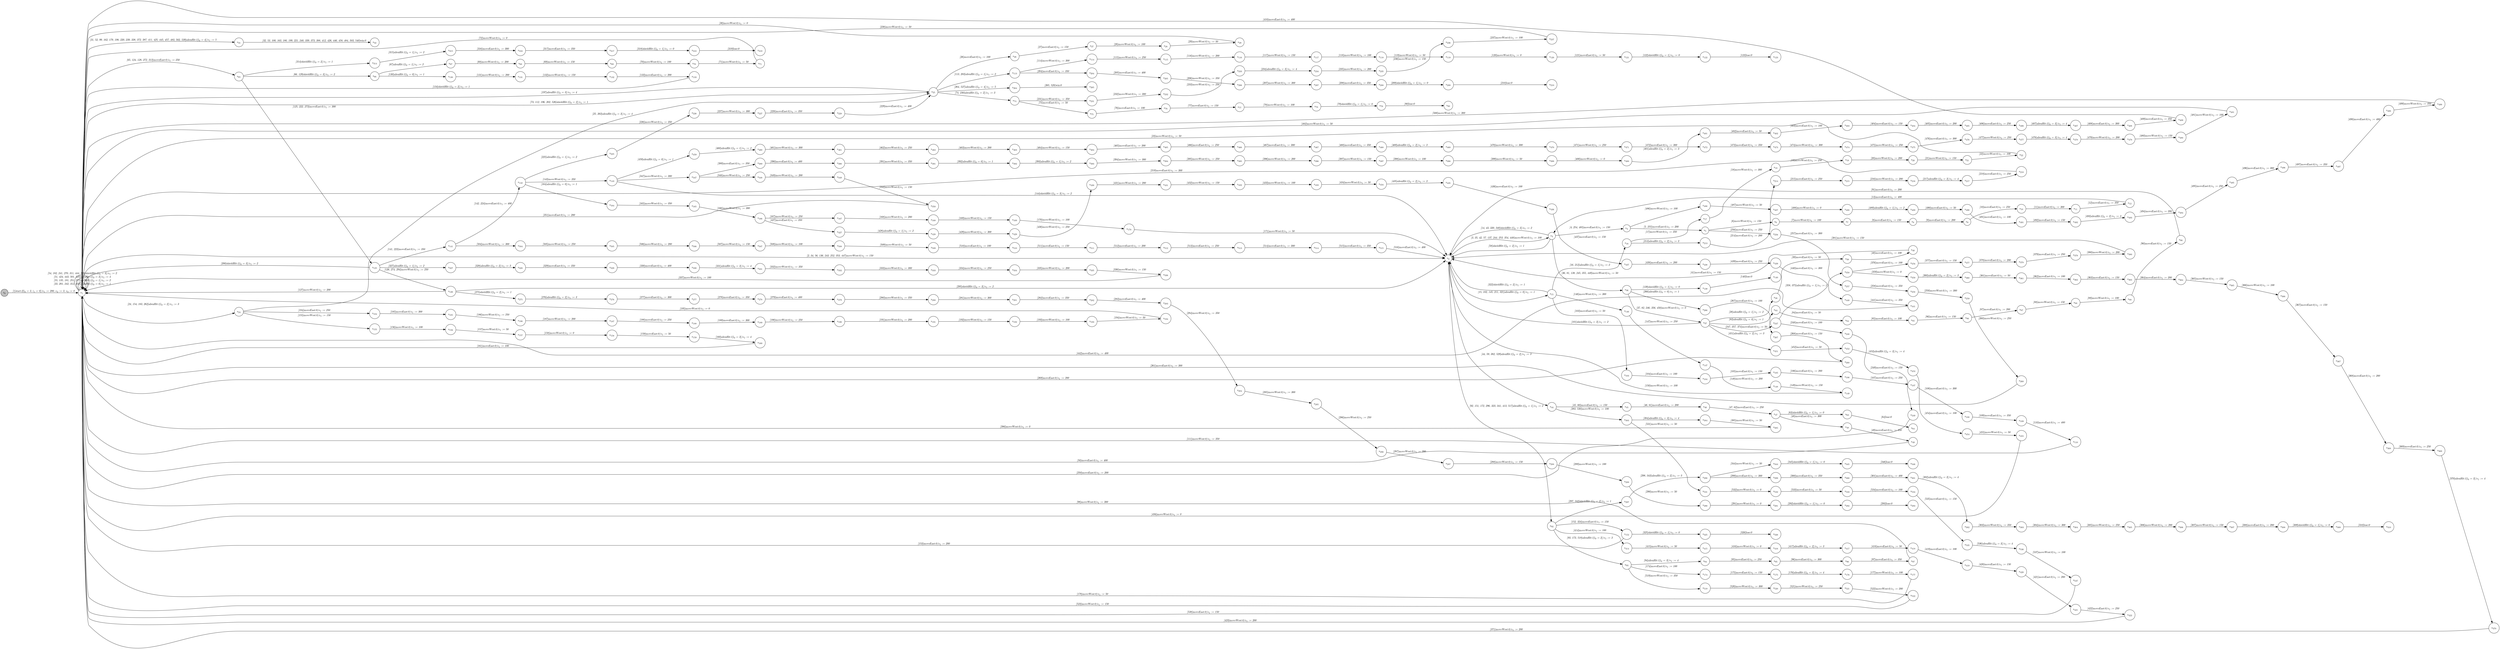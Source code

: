 digraph EFSM{
  graph [rankdir="LR", fontname="Latin Modern Math"];
  node [color="black", fillcolor="white", shape="circle", style="filled", fontname="Latin Modern Math"];
  edge [fontname="Latin Modern Math"];

  s0[fillcolor="gray", label=<s<sub>0</sub>>];
  s1[label=<s<sub>1</sub>>];
  s2[label=<s<sub>2</sub>>];
  s3[label=<s<sub>3</sub>>];
  s4[label=<s<sub>4</sub>>];
  s5[label=<s<sub>5</sub>>];
  s6[label=<s<sub>6</sub>>];
  s7[label=<s<sub>7</sub>>];
  s8[label=<s<sub>8</sub>>];
  s9[label=<s<sub>9</sub>>];
  s10[label=<s<sub>10</sub>>];
  s11[label=<s<sub>11</sub>>];
  s12[label=<s<sub>12</sub>>];
  s15[label=<s<sub>15</sub>>];
  s16[label=<s<sub>16</sub>>];
  s17[label=<s<sub>17</sub>>];
  s18[label=<s<sub>18</sub>>];
  s19[label=<s<sub>19</sub>>];
  s20[label=<s<sub>20</sub>>];
  s21[label=<s<sub>21</sub>>];
  s22[label=<s<sub>22</sub>>];
  s24[label=<s<sub>24</sub>>];
  s25[label=<s<sub>25</sub>>];
  s26[label=<s<sub>26</sub>>];
  s27[label=<s<sub>27</sub>>];
  s28[label=<s<sub>28</sub>>];
  s29[label=<s<sub>29</sub>>];
  s31[label=<s<sub>31</sub>>];
  s32[label=<s<sub>32</sub>>];
  s36[label=<s<sub>36</sub>>];
  s37[label=<s<sub>37</sub>>];
  s38[label=<s<sub>38</sub>>];
  s39[label=<s<sub>39</sub>>];
  s40[label=<s<sub>40</sub>>];
  s44[label=<s<sub>44</sub>>];
  s45[label=<s<sub>45</sub>>];
  s46[label=<s<sub>46</sub>>];
  s47[label=<s<sub>47</sub>>];
  s48[label=<s<sub>48</sub>>];
  s49[label=<s<sub>49</sub>>];
  s63[label=<s<sub>63</sub>>];
  s64[label=<s<sub>64</sub>>];
  s65[label=<s<sub>65</sub>>];
  s66[label=<s<sub>66</sub>>];
  s67[label=<s<sub>67</sub>>];
  s68[label=<s<sub>68</sub>>];
  s69[label=<s<sub>69</sub>>];
  s70[label=<s<sub>70</sub>>];
  s71[label=<s<sub>71</sub>>];
  s74[label=<s<sub>74</sub>>];
  s75[label=<s<sub>75</sub>>];
  s76[label=<s<sub>76</sub>>];
  s77[label=<s<sub>77</sub>>];
  s78[label=<s<sub>78</sub>>];
  s79[label=<s<sub>79</sub>>];
  s80[label=<s<sub>80</sub>>];
  s83[label=<s<sub>83</sub>>];
  s84[label=<s<sub>84</sub>>];
  s85[label=<s<sub>85</sub>>];
  s86[label=<s<sub>86</sub>>];
  s87[label=<s<sub>87</sub>>];
  s88[label=<s<sub>88</sub>>];
  s89[label=<s<sub>89</sub>>];
  s90[label=<s<sub>90</sub>>];
  s92[label=<s<sub>92</sub>>];
  s93[label=<s<sub>93</sub>>];
  s94[label=<s<sub>94</sub>>];
  s95[label=<s<sub>95</sub>>];
  s96[label=<s<sub>96</sub>>];
  s97[label=<s<sub>97</sub>>];
  s103[label=<s<sub>103</sub>>];
  s104[label=<s<sub>104</sub>>];
  s105[label=<s<sub>105</sub>>];
  s106[label=<s<sub>106</sub>>];
  s107[label=<s<sub>107</sub>>];
  s108[label=<s<sub>108</sub>>];
  s109[label=<s<sub>109</sub>>];
  s110[label=<s<sub>110</sub>>];
  s113[label=<s<sub>113</sub>>];
  s114[label=<s<sub>114</sub>>];
  s115[label=<s<sub>115</sub>>];
  s116[label=<s<sub>116</sub>>];
  s117[label=<s<sub>117</sub>>];
  s118[label=<s<sub>118</sub>>];
  s119[label=<s<sub>119</sub>>];
  s120[label=<s<sub>120</sub>>];
  s121[label=<s<sub>121</sub>>];
  s122[label=<s<sub>122</sub>>];
  s123[label=<s<sub>123</sub>>];
  s125[label=<s<sub>125</sub>>];
  s126[label=<s<sub>126</sub>>];
  s130[label=<s<sub>130</sub>>];
  s131[label=<s<sub>131</sub>>];
  s132[label=<s<sub>132</sub>>];
  s133[label=<s<sub>133</sub>>];
  s139[label=<s<sub>139</sub>>];
  s140[label=<s<sub>140</sub>>];
  s141[label=<s<sub>141</sub>>];
  s142[label=<s<sub>142</sub>>];
  s143[label=<s<sub>143</sub>>];
  s146[label=<s<sub>146</sub>>];
  s147[label=<s<sub>147</sub>>];
  s148[label=<s<sub>148</sub>>];
  s149[label=<s<sub>149</sub>>];
  s152[label=<s<sub>152</sub>>];
  s155[label=<s<sub>155</sub>>];
  s156[label=<s<sub>156</sub>>];
  s157[label=<s<sub>157</sub>>];
  s158[label=<s<sub>158</sub>>];
  s159[label=<s<sub>159</sub>>];
  s160[label=<s<sub>160</sub>>];
  s164[label=<s<sub>164</sub>>];
  s165[label=<s<sub>165</sub>>];
  s166[label=<s<sub>166</sub>>];
  s167[label=<s<sub>167</sub>>];
  s168[label=<s<sub>168</sub>>];
  s169[label=<s<sub>169</sub>>];
  s170[label=<s<sub>170</sub>>];
  s174[label=<s<sub>174</sub>>];
  s175[label=<s<sub>175</sub>>];
  s176[label=<s<sub>176</sub>>];
  s177[label=<s<sub>177</sub>>];
  s184[label=<s<sub>184</sub>>];
  s185[label=<s<sub>185</sub>>];
  s186[label=<s<sub>186</sub>>];
  s187[label=<s<sub>187</sub>>];
  s188[label=<s<sub>188</sub>>];
  s189[label=<s<sub>189</sub>>];
  s190[label=<s<sub>190</sub>>];
  s191[label=<s<sub>191</sub>>];
  s192[label=<s<sub>192</sub>>];
  s193[label=<s<sub>193</sub>>];
  s194[label=<s<sub>194</sub>>];
  s204[label=<s<sub>204</sub>>];
  s205[label=<s<sub>205</sub>>];
  s206[label=<s<sub>206</sub>>];
  s207[label=<s<sub>207</sub>>];
  s208[label=<s<sub>208</sub>>];
  s209[label=<s<sub>209</sub>>];
  s210[label=<s<sub>210</sub>>];
  s213[label=<s<sub>213</sub>>];
  s214[label=<s<sub>214</sub>>];
  s215[label=<s<sub>215</sub>>];
  s216[label=<s<sub>216</sub>>];
  s217[label=<s<sub>217</sub>>];
  s218[label=<s<sub>218</sub>>];
  s225[label=<s<sub>225</sub>>];
  s226[label=<s<sub>226</sub>>];
  s227[label=<s<sub>227</sub>>];
  s228[label=<s<sub>228</sub>>];
  s231[label=<s<sub>231</sub>>];
  s232[label=<s<sub>232</sub>>];
  s233[label=<s<sub>233</sub>>];
  s234[label=<s<sub>234</sub>>];
  s235[label=<s<sub>235</sub>>];
  s236[label=<s<sub>236</sub>>];
  s237[label=<s<sub>237</sub>>];
  s247[label=<s<sub>247</sub>>];
  s248[label=<s<sub>248</sub>>];
  s249[label=<s<sub>249</sub>>];
  s256[label=<s<sub>256</sub>>];
  s257[label=<s<sub>257</sub>>];
  s258[label=<s<sub>258</sub>>];
  s259[label=<s<sub>259</sub>>];
  s260[label=<s<sub>260</sub>>];
  s264[label=<s<sub>264</sub>>];
  s265[label=<s<sub>265</sub>>];
  s266[label=<s<sub>266</sub>>];
  s267[label=<s<sub>267</sub>>];
  s268[label=<s<sub>268</sub>>];
  s275[label=<s<sub>275</sub>>];
  s276[label=<s<sub>276</sub>>];
  s277[label=<s<sub>277</sub>>];
  s278[label=<s<sub>278</sub>>];
  s279[label=<s<sub>279</sub>>];
  s280[label=<s<sub>280</sub>>];
  s281[label=<s<sub>281</sub>>];
  s282[label=<s<sub>282</sub>>];
  s283[label=<s<sub>283</sub>>];
  s284[label=<s<sub>284</sub>>];
  s285[label=<s<sub>285</sub>>];
  s286[label=<s<sub>286</sub>>];
  s287[label=<s<sub>287</sub>>];
  s288[label=<s<sub>288</sub>>];
  s289[label=<s<sub>289</sub>>];
  s290[label=<s<sub>290</sub>>];
  s291[label=<s<sub>291</sub>>];
  s292[label=<s<sub>292</sub>>];
  s293[label=<s<sub>293</sub>>];
  s297[label=<s<sub>297</sub>>];
  s298[label=<s<sub>298</sub>>];
  s299[label=<s<sub>299</sub>>];
  s300[label=<s<sub>300</sub>>];
  s301[label=<s<sub>301</sub>>];
  s302[label=<s<sub>302</sub>>];
  s303[label=<s<sub>303</sub>>];
  s304[label=<s<sub>304</sub>>];
  s305[label=<s<sub>305</sub>>];
  s306[label=<s<sub>306</sub>>];
  s307[label=<s<sub>307</sub>>];
  s308[label=<s<sub>308</sub>>];
  s309[label=<s<sub>309</sub>>];
  s310[label=<s<sub>310</sub>>];
  s314[label=<s<sub>314</sub>>];
  s315[label=<s<sub>315</sub>>];
  s316[label=<s<sub>316</sub>>];
  s317[label=<s<sub>317</sub>>];
  s318[label=<s<sub>318</sub>>];
  s319[label=<s<sub>319</sub>>];
  s325[label=<s<sub>325</sub>>];
  s326[label=<s<sub>326</sub>>];
  s327[label=<s<sub>327</sub>>];
  s328[label=<s<sub>328</sub>>];
  s329[label=<s<sub>329</sub>>];
  s330[label=<s<sub>330</sub>>];
  s331[label=<s<sub>331</sub>>];
  s332[label=<s<sub>332</sub>>];
  s333[label=<s<sub>333</sub>>];
  s334[label=<s<sub>334</sub>>];
  s335[label=<s<sub>335</sub>>];
  s336[label=<s<sub>336</sub>>];
  s344[label=<s<sub>344</sub>>];
  s345[label=<s<sub>345</sub>>];
  s346[label=<s<sub>346</sub>>];
  s347[label=<s<sub>347</sub>>];
  s348[label=<s<sub>348</sub>>];
  s349[label=<s<sub>349</sub>>];
  s350[label=<s<sub>350</sub>>];
  s358[label=<s<sub>358</sub>>];
  s359[label=<s<sub>359</sub>>];
  s360[label=<s<sub>360</sub>>];
  s361[label=<s<sub>361</sub>>];
  s362[label=<s<sub>362</sub>>];
  s363[label=<s<sub>363</sub>>];
  s364[label=<s<sub>364</sub>>];
  s365[label=<s<sub>365</sub>>];
  s366[label=<s<sub>366</sub>>];
  s367[label=<s<sub>367</sub>>];
  s368[label=<s<sub>368</sub>>];
  s369[label=<s<sub>369</sub>>];
  s370[label=<s<sub>370</sub>>];
  s376[label=<s<sub>376</sub>>];
  s377[label=<s<sub>377</sub>>];
  s378[label=<s<sub>378</sub>>];
  s379[label=<s<sub>379</sub>>];
  s380[label=<s<sub>380</sub>>];
  s383[label=<s<sub>383</sub>>];
  s384[label=<s<sub>384</sub>>];
  s385[label=<s<sub>385</sub>>];
  s389[label=<s<sub>389</sub>>];
  s390[label=<s<sub>390</sub>>];
  s391[label=<s<sub>391</sub>>];
  s392[label=<s<sub>392</sub>>];
  s393[label=<s<sub>393</sub>>];
  s394[label=<s<sub>394</sub>>];
  s395[label=<s<sub>395</sub>>];
  s396[label=<s<sub>396</sub>>];
  s397[label=<s<sub>397</sub>>];
  s398[label=<s<sub>398</sub>>];
  s399[label=<s<sub>399</sub>>];
  s400[label=<s<sub>400</sub>>];
  s401[label=<s<sub>401</sub>>];
  s402[label=<s<sub>402</sub>>];
  s403[label=<s<sub>403</sub>>];
  s404[label=<s<sub>404</sub>>];
  s405[label=<s<sub>405</sub>>];
  s406[label=<s<sub>406</sub>>];
  s407[label=<s<sub>407</sub>>];
  s408[label=<s<sub>408</sub>>];
  s409[label=<s<sub>409</sub>>];
  s414[label=<s<sub>414</sub>>];
  s415[label=<s<sub>415</sub>>];
  s416[label=<s<sub>416</sub>>];
  s417[label=<s<sub>417</sub>>];
  s418[label=<s<sub>418</sub>>];
  s419[label=<s<sub>419</sub>>];
  s420[label=<s<sub>420</sub>>];
  s421[label=<s<sub>421</sub>>];
  s422[label=<s<sub>422</sub>>];
  s427[label=<s<sub>427</sub>>];
  s428[label=<s<sub>428</sub>>];
  s429[label=<s<sub>429</sub>>];
  s430[label=<s<sub>430</sub>>];
  s431[label=<s<sub>431</sub>>];
  s432[label=<s<sub>432</sub>>];
  s433[label=<s<sub>433</sub>>];
  s434[label=<s<sub>434</sub>>];
  s435[label=<s<sub>435</sub>>];
  s436[label=<s<sub>436</sub>>];
  s437[label=<s<sub>437</sub>>];
  s438[label=<s<sub>438</sub>>];
  s439[label=<s<sub>439</sub>>];
  s440[label=<s<sub>440</sub>>];
  s441[label=<s<sub>441</sub>>];
  s451[label=<s<sub>451</sub>>];
  s452[label=<s<sub>452</sub>>];
  s453[label=<s<sub>453</sub>>];
  s454[label=<s<sub>454</sub>>];
  s455[label=<s<sub>455</sub>>];
  s459[label=<s<sub>459</sub>>];
  s460[label=<s<sub>460</sub>>];
  s461[label=<s<sub>461</sub>>];
  s462[label=<s<sub>462</sub>>];
  s463[label=<s<sub>463</sub>>];
  s464[label=<s<sub>464</sub>>];
  s465[label=<s<sub>465</sub>>];
  s466[label=<s<sub>466</sub>>];
  s467[label=<s<sub>467</sub>>];
  s468[label=<s<sub>468</sub>>];
  s469[label=<s<sub>469</sub>>];
  s470[label=<s<sub>470</sub>>];
  s471[label=<s<sub>471</sub>>];
  s472[label=<s<sub>472</sub>>];
  s473[label=<s<sub>473</sub>>];
  s474[label=<s<sub>474</sub>>];
  s475[label=<s<sub>475</sub>>];
  s476[label=<s<sub>476</sub>>];
  s477[label=<s<sub>477</sub>>];
  s478[label=<s<sub>478</sub>>];
  s479[label=<s<sub>479</sub>>];
  s480[label=<s<sub>480</sub>>];
  s481[label=<s<sub>481</sub>>];
  s486[label=<s<sub>486</sub>>];
  s487[label=<s<sub>487</sub>>];
  s488[label=<s<sub>488</sub>>];
  s489[label=<s<sub>489</sub>>];
  s490[label=<s<sub>490</sub>>];
  s491[label=<s<sub>491</sub>>];
  s492[label=<s<sub>492</sub>>];
  s493[label=<s<sub>493</sub>>];
  s494[label=<s<sub>494</sub>>];
  s495[label=<s<sub>495</sub>>];
  s496[label=<s<sub>496</sub>>];
  s497[label=<s<sub>497</sub>>];
  s498[label=<s<sub>498</sub>>];
  s499[label=<s<sub>499</sub>>];
  s504[label=<s<sub>504</sub>>];
  s505[label=<s<sub>505</sub>>];
  s506[label=<s<sub>506</sub>>];
  s507[label=<s<sub>507</sub>>];
  s508[label=<s<sub>508</sub>>];
  s509[label=<s<sub>509</sub>>];
  s510[label=<s<sub>510</sub>>];
  s511[label=<s<sub>511</sub>>];
  s512[label=<s<sub>512</sub>>];
  s513[label=<s<sub>513</sub>>];
  s514[label=<s<sub>514</sub>>];
  s515[label=<s<sub>515</sub>>];
  s519[label=<s<sub>519</sub>>];
  s520[label=<s<sub>520</sub>>];
  s521[label=<s<sub>521</sub>>];
  s522[label=<s<sub>522</sub>>];
  s531[label=<s<sub>531</sub>>];
  s532[label=<s<sub>532</sub>>];
  s533[label=<s<sub>533</sub>>];
  s534[label=<s<sub>534</sub>>];
  s535[label=<s<sub>535</sub>>];
  s536[label=<s<sub>536</sub>>];
  s537[label=<s<sub>537</sub>>];

  s0->s1[label=<<i> [1]start:2&#91;i<sub>0</sub> = 3, i<sub>1</sub> = 0&#93;/o<sub>1</sub> := 200, o<sub>2</sub> := 3, o<sub>3</sub> := 0</i>>];
  s4->s5[label=<<i> [5, 255]moveEast:0/o<sub>1</sub> := 200</i>>];
  s5->s6[label=<<i> [6]moveWest:0/o<sub>1</sub> := 150</i>>];
  s6->s7[label=<<i> [7]moveWest:0/o<sub>1</sub> := 100</i>>];
  s7->s8[label=<<i> [8]moveEast:0/o<sub>1</sub> := 150</i>>];
  s8->s9[label=<<i> [9]moveEast:0/o<sub>1</sub> := 200</i>>];
  s9->s10[label=<<i> [10]moveEast:0/o<sub>1</sub> := 250</i>>];
  s10->s11[label=<<i> [11]moveEast:0/o<sub>1</sub> := 300</i>>];
  s11->s12[label=<<i> [12]moveEast:0/o<sub>1</sub> := 350</i>>];
  s12->s3[label=<<i> [13]moveEast:0/o<sub>1</sub> := 400</i>>];
  s15->s16[label=<<i> [16, 212]alienHit:1&#91;i<sub>0</sub> = 1&#93;/o<sub>1</sub> := 2</i>>];
  s16->s17[label=<<i> [17]moveWest:0/o<sub>1</sub> := 350</i>>];
  s17->s18[label=<<i> [18]moveWest:0/o<sub>1</sub> := 300</i>>];
  s18->s19[label=<<i> [19]moveWest:0/o<sub>1</sub> := 250</i>>];
  s19->s20[label=<<i> [20]moveWest:0/o<sub>1</sub> := 200</i>>];
  s20->s21[label=<<i> [21]moveWest:0/o<sub>1</sub> := 150</i>>];
  s21->s22[label=<<i> [22]moveWest:0/o<sub>1</sub> := 100</i>>];
  s22->s1[label=<<i> [23]moveWest:0/o<sub>1</sub> := 50</i>>];
  s24->s25[label=<<i> [25, 263]alienHit:1&#91;i<sub>0</sub> = 3&#93;/o<sub>1</sub> := 4</i>>];
  s25->s26[label=<<i> [26]moveEast:0/o<sub>1</sub> := 100</i>>];
  s26->s27[label=<<i> [27]moveEast:0/o<sub>1</sub> := 150</i>>];
  s27->s28[label=<<i> [28]moveWest:0/o<sub>1</sub> := 100</i>>];
  s28->s29[label=<<i> [29]moveWest:0/o<sub>1</sub> := 50</i>>];
  s29->s1[label=<<i> [30]moveWest:0/o<sub>1</sub> := 0</i>>];
  s37->s38[label=<<i> [38]alienHit:1&#91;i<sub>0</sub> = 1&#93;/o<sub>1</sub> := 2</i>>];
  s38->s39[label=<<i> [39]moveEast:0/o<sub>1</sub> := 50</i>>];
  s39->s40[label=<<i> [40]moveEast:0/o<sub>1</sub> := 100</i>>];
  s40->s2[label=<<i> [41]moveEast:0/o<sub>1</sub> := 150</i>>];
  s2->s3[label=<<i> [3, 35, 42, 57, 137, 244, 253, 354, 448]moveWest:0/o<sub>1</sub> := 100</i>>];
  s44->s45[label=<<i> [45, 60]moveEast:0/o<sub>1</sub> := 150</i>>];
  s45->s46[label=<<i> [46, 61]moveEast:0/o<sub>1</sub> := 200</i>>];
  s46->s47[label=<<i> [47, 62]moveEast:0/o<sub>1</sub> := 250</i>>];
  s47->s48[label=<<i> [48]moveEast:0/o<sub>1</sub> := 300</i>>];
  s48->s49[label=<<i> [49]moveEast:0/o<sub>1</sub> := 350</i>>];
  s49->s1[label=<<i> [50]moveEast:0/o<sub>1</sub> := 400</i>>];
  s3->s2[label=<<i> [58]shieldHit:1&#91;i<sub>0</sub> = 2&#93;/o<sub>1</sub> := 1</i>>];
  s2->s44[label=<<i> [44, 59, 382, 529]alienHit:1&#91;i<sub>0</sub> = 2&#93;/o<sub>1</sub> := 3</i>>];
  s47->s63[label=<<i> [63]shieldHit:1&#91;i<sub>0</sub> = 1&#93;/o<sub>1</sub> := 0</i>>];
  s63->s64[label=<<i> [64]lose:0</i>>];
  s65->s66[label=<<i> [66, 129]shieldHit:1&#91;i<sub>0</sub> = 3&#93;/o<sub>1</sub> := 2</i>>];
  s66->s67[label=<<i> [67]alienHit:1&#91;i<sub>0</sub> = 1&#93;/o<sub>1</sub> := 2</i>>];
  s67->s68[label=<<i> [68]moveWest:0/o<sub>1</sub> := 200</i>>];
  s68->s69[label=<<i> [69]moveWest:0/o<sub>1</sub> := 150</i>>];
  s69->s70[label=<<i> [70]moveWest:0/o<sub>1</sub> := 100</i>>];
  s70->s71[label=<<i> [71]moveWest:0/o<sub>1</sub> := 50</i>>];
  s71->s1[label=<<i> [72]moveWest:0/o<sub>1</sub> := 0</i>>];
  s25->s74[label=<<i> [74, 230]alienHit:1&#91;i<sub>0</sub> = 2&#93;/o<sub>1</sub> := 3</i>>];
  s74->s75[label=<<i> [75]moveEast:0/o<sub>1</sub> := 50</i>>];
  s75->s76[label=<<i> [76]moveEast:0/o<sub>1</sub> := 100</i>>];
  s76->s77[label=<<i> [77]moveEast:0/o<sub>1</sub> := 150</i>>];
  s77->s78[label=<<i> [78]moveWest:0/o<sub>1</sub> := 100</i>>];
  s78->s79[label=<<i> [79]shieldHit:1&#91;i<sub>0</sub> = 1&#93;/o<sub>1</sub> := 0</i>>];
  s79->s80[label=<<i> [80]lose:0</i>>];
  s37->s83[label=<<i> [83]alienHit:1&#91;i<sub>0</sub> = 0&#93;/o<sub>1</sub> := 1</i>>];
  s83->s84[label=<<i> [84]moveEast:0/o<sub>1</sub> := 50</i>>];
  s84->s85[label=<<i> [85]moveEast:0/o<sub>1</sub> := 100</i>>];
  s85->s86[label=<<i> [86]moveEast:0/o<sub>1</sub> := 150</i>>];
  s86->s87[label=<<i> [87]moveEast:0/o<sub>1</sub> := 200</i>>];
  s87->s88[label=<<i> [88]moveWest:0/o<sub>1</sub> := 150</i>>];
  s88->s89[label=<<i> [89]moveWest:0/o<sub>1</sub> := 100</i>>];
  s89->s90[label=<<i> [90]moveEast:0/o<sub>1</sub> := 150</i>>];
  s90->s2[label=<<i> [91]moveEast:0/o<sub>1</sub> := 200</i>>];
  s93->s94[label=<<i> [94]alienHit:1&#91;i<sub>0</sub> = 3&#93;/o<sub>1</sub> := 4</i>>];
  s94->s95[label=<<i> [95]moveEast:0/o<sub>1</sub> := 250</i>>];
  s95->s96[label=<<i> [96]moveEast:0/o<sub>1</sub> := 300</i>>];
  s96->s97[label=<<i> [97]moveEast:0/o<sub>1</sub> := 350</i>>];
  s97->s1[label=<<i> [98]moveWest:0/o<sub>1</sub> := 300</i>>];
  s37->s2[label=<<i> [101]shieldHit:1&#91;i<sub>0</sub> = 3&#93;/o<sub>1</sub> := 2</i>>];
  s15->s103[label=<<i> [103]moveEast:0/o<sub>1</sub> := 50</i>>];
  s103->s104[label=<<i> [104]moveEast:0/o<sub>1</sub> := 100</i>>];
  s104->s105[label=<<i> [105]moveEast:0/o<sub>1</sub> := 150</i>>];
  s105->s106[label=<<i> [106]moveEast:0/o<sub>1</sub> := 200</i>>];
  s106->s107[label=<<i> [107]moveEast:0/o<sub>1</sub> := 250</i>>];
  s107->s108[label=<<i> [108]moveEast:0/o<sub>1</sub> := 300</i>>];
  s108->s109[label=<<i> [109]moveEast:0/o<sub>1</sub> := 350</i>>];
  s109->s110[label=<<i> [110]moveEast:0/o<sub>1</sub> := 400</i>>];
  s110->s1[label=<<i> [111]moveWest:0/o<sub>1</sub> := 350</i>>];
  s25->s113[label=<<i> [113, 203]alienHit:1&#91;i<sub>0</sub> = 1&#93;/o<sub>1</sub> := 2</i>>];
  s113->s114[label=<<i> [114]moveWest:0/o<sub>1</sub> := 300</i>>];
  s114->s115[label=<<i> [115]moveWest:0/o<sub>1</sub> := 250</i>>];
  s115->s116[label=<<i> [116]moveWest:0/o<sub>1</sub> := 200</i>>];
  s116->s117[label=<<i> [117]moveWest:0/o<sub>1</sub> := 150</i>>];
  s117->s118[label=<<i> [118]moveWest:0/o<sub>1</sub> := 100</i>>];
  s118->s119[label=<<i> [119]moveWest:0/o<sub>1</sub> := 50</i>>];
  s119->s120[label=<<i> [120]moveWest:0/o<sub>1</sub> := 0</i>>];
  s120->s121[label=<<i> [121]moveEast:0/o<sub>1</sub> := 50</i>>];
  s121->s122[label=<<i> [122]shieldHit:1&#91;i<sub>0</sub> = 1&#93;/o<sub>1</sub> := 0</i>>];
  s122->s123[label=<<i> [123]lose:0</i>>];
  s126->s1[label=<<i> [127]moveWest:0/o<sub>1</sub> := 200</i>>];
  s66->s130[label=<<i> [130]alienHit:1&#91;i<sub>0</sub> = 0&#93;/o<sub>1</sub> := 1</i>>];
  s130->s131[label=<<i> [131]moveWest:0/o<sub>1</sub> := 200</i>>];
  s131->s132[label=<<i> [132]moveWest:0/o<sub>1</sub> := 150</i>>];
  s132->s133[label=<<i> [133]moveEast:0/o<sub>1</sub> := 200</i>>];
  s133->s1[label=<<i> [134]shieldHit:1&#91;i<sub>0</sub> = 2&#93;/o<sub>1</sub> := 1</i>>];
  s3->s36[label=<<i> [36, 81, 138, 245, 355, 449]moveWest:0/o<sub>1</sub> := 50</i>>];
  s36->s139[label=<<i> [139]shieldHit:1&#91;i<sub>0</sub> = 1&#93;/o<sub>1</sub> := 0</i>>];
  s139->s140[label=<<i> [140]lose:0</i>>];
  s125->s141[label=<<i> [141, 223]moveEast:0/o<sub>1</sub> := 350</i>>];
  s141->s142[label=<<i> [142, 224]moveEast:0/o<sub>1</sub> := 400</i>>];
  s142->s143[label=<<i> [143]moveWest:0/o<sub>1</sub> := 350</i>>];
  s143->s2[label=<<i> [144]shieldHit:1&#91;i<sub>0</sub> = 3&#93;/o<sub>1</sub> := 2</i>>];
  s2->s15[label=<<i> [15, 102, 145, 211, 321]alienHit:1&#91;i<sub>0</sub> = 0&#93;/o<sub>1</sub> := 1</i>>];
  s15->s146[label=<<i> [146]moveWest:0/o<sub>1</sub> := 300</i>>];
  s146->s147[label=<<i> [147]moveWest:0/o<sub>1</sub> := 250</i>>];
  s147->s148[label=<<i> [148]moveWest:0/o<sub>1</sub> := 200</i>>];
  s148->s149[label=<<i> [149]moveWest:0/o<sub>1</sub> := 150</i>>];
  s149->s2[label=<<i> [150]moveWest:0/o<sub>1</sub> := 100</i>>];
  s92->s152[label=<<i> [152, 324]moveEast:0/o<sub>1</sub> := 150</i>>];
  s152->s1[label=<<i> [153]moveEast:0/o<sub>1</sub> := 200</i>>];
  s1->s24[label=<<i> [24, 154, 183, 262]alienHit:1&#91;i<sub>0</sub> = 2&#93;/o<sub>1</sub> := 3</i>>];
  s24->s155[label=<<i> [155]moveWest:0/o<sub>1</sub> := 150</i>>];
  s155->s156[label=<<i> [156]moveWest:0/o<sub>1</sub> := 100</i>>];
  s156->s157[label=<<i> [157]moveWest:0/o<sub>1</sub> := 50</i>>];
  s157->s158[label=<<i> [158]moveWest:0/o<sub>1</sub> := 0</i>>];
  s158->s159[label=<<i> [159]moveEast:0/o<sub>1</sub> := 50</i>>];
  s159->s160[label=<<i> [160]alienHit:1&#91;i<sub>0</sub> = 3&#93;/o<sub>1</sub> := 4</i>>];
  s160->s1[label=<<i> [161]moveEast:0/o<sub>1</sub> := 100</i>>];
  s142->s164[label=<<i> [164]alienHit:1&#91;i<sub>0</sub> = 0&#93;/o<sub>1</sub> := 1</i>>];
  s164->s165[label=<<i> [165]moveWest:0/o<sub>1</sub> := 350</i>>];
  s165->s166[label=<<i> [166]moveWest:0/o<sub>1</sub> := 300</i>>];
  s166->s167[label=<<i> [167]moveWest:0/o<sub>1</sub> := 250</i>>];
  s167->s168[label=<<i> [168]moveWest:0/o<sub>1</sub> := 200</i>>];
  s168->s169[label=<<i> [169]moveWest:0/o<sub>1</sub> := 150</i>>];
  s169->s170[label=<<i> [170]moveWest:0/o<sub>1</sub> := 100</i>>];
  s170->s2[label=<<i> [171]moveWest:0/o<sub>1</sub> := 50</i>>];
  s92->s93[label=<<i> [93, 173, 518]alienHit:1&#91;i<sub>0</sub> = 2&#93;/o<sub>1</sub> := 3</i>>];
  s93->s174[label=<<i> [174]moveEast:0/o<sub>1</sub> := 100</i>>];
  s174->s175[label=<<i> [175]moveEast:0/o<sub>1</sub> := 150</i>>];
  s175->s176[label=<<i> [176]alienHit:1&#91;i<sub>0</sub> = 3&#93;/o<sub>1</sub> := 4</i>>];
  s176->s177[label=<<i> [177]moveWest:0/o<sub>1</sub> := 100</i>>];
  s177->s1[label=<<i> [178]moveWest:0/o<sub>1</sub> := 50</i>>];
  s24->s184[label=<<i> [184]moveEast:0/o<sub>1</sub> := 250</i>>];
  s184->s185[label=<<i> [185]moveEast:0/o<sub>1</sub> := 300</i>>];
  s185->s186[label=<<i> [186]moveWest:0/o<sub>1</sub> := 250</i>>];
  s186->s187[label=<<i> [187]moveWest:0/o<sub>1</sub> := 200</i>>];
  s187->s188[label=<<i> [188]moveEast:0/o<sub>1</sub> := 250</i>>];
  s188->s189[label=<<i> [189]moveEast:0/o<sub>1</sub> := 300</i>>];
  s189->s190[label=<<i> [190]moveWest:0/o<sub>1</sub> := 250</i>>];
  s190->s191[label=<<i> [191]moveWest:0/o<sub>1</sub> := 200</i>>];
  s191->s192[label=<<i> [192]moveWest:0/o<sub>1</sub> := 150</i>>];
  s192->s193[label=<<i> [193]moveWest:0/o<sub>1</sub> := 100</i>>];
  s193->s194[label=<<i> [194]moveWest:0/o<sub>1</sub> := 50</i>>];
  s194->s1[label=<<i> [195]moveWest:0/o<sub>1</sub> := 0</i>>];
  s1->s25[label=<<i> [73, 112, 196, 202, 526]shieldHit:1&#91;i<sub>0</sub> = 2&#93;/o<sub>1</sub> := 1</i>>];
  s25->s1[label=<<i> [197]alienHit:1&#91;i<sub>0</sub> = 3&#93;/o<sub>1</sub> := 4</i>>];
  s125->s1[label=<<i> [200]shieldHit:1&#91;i<sub>0</sub> = 3&#93;/o<sub>1</sub> := 2</i>>];
  s1->s1[label=<<i> [33, 201, 242, 312, 352]alienHit:1&#91;i<sub>0</sub> = 0&#93;/o<sub>1</sub> := 1</i>>];
  s113->s204[label=<<i> [204]moveEast:0/o<sub>1</sub> := 350</i>>];
  s204->s205[label=<<i> [205]moveEast:0/o<sub>1</sub> := 400</i>>];
  s205->s206[label=<<i> [206]moveWest:0/o<sub>1</sub> := 350</i>>];
  s206->s207[label=<<i> [207]moveWest:0/o<sub>1</sub> := 300</i>>];
  s207->s208[label=<<i> [208]moveEast:0/o<sub>1</sub> := 350</i>>];
  s208->s209[label=<<i> [209]shieldHit:1&#91;i<sub>0</sub> = 1&#93;/o<sub>1</sub> := 0</i>>];
  s209->s210[label=<<i> [210]lose:0</i>>];
  s16->s213[label=<<i> [213]alienHit:1&#91;i<sub>0</sub> = 2&#93;/o<sub>1</sub> := 3</i>>];
  s213->s214[label=<<i> [214]moveEast:0/o<sub>1</sub> := 200</i>>];
  s214->s215[label=<<i> [215]moveEast:0/o<sub>1</sub> := 250</i>>];
  s215->s216[label=<<i> [216]moveWest:0/o<sub>1</sub> := 200</i>>];
  s216->s217[label=<<i> [217]alienHit:1&#91;i<sub>0</sub> = 3&#93;/o<sub>1</sub> := 4</i>>];
  s217->s218[label=<<i> [218]moveEast:0/o<sub>1</sub> := 250</i>>];
  s218->s1[label=<<i> [219]moveEast:0/o<sub>1</sub> := 300</i>>];
  s65->s125[label=<<i> [125, 222, 273]moveEast:0/o<sub>1</sub> := 300</i>>];
  s142->s225[label=<<i> [225]alienHit:1&#91;i<sub>0</sub> = 1&#93;/o<sub>1</sub> := 2</i>>];
  s225->s226[label=<<i> [226]moveWest:0/o<sub>1</sub> := 350</i>>];
  s226->s227[label=<<i> [227]moveWest:0/o<sub>1</sub> := 300</i>>];
  s227->s228[label=<<i> [228]moveEast:0/o<sub>1</sub> := 350</i>>];
  s228->s25[label=<<i> [229]moveEast:0/o<sub>1</sub> := 400</i>>];
  s74->s231[label=<<i> [231]moveWest:0/o<sub>1</sub> := 350</i>>];
  s231->s232[label=<<i> [232]moveWest:0/o<sub>1</sub> := 300</i>>];
  s232->s233[label=<<i> [233]moveWest:0/o<sub>1</sub> := 250</i>>];
  s233->s234[label=<<i> [234]alienHit:1&#91;i<sub>0</sub> = 3&#93;/o<sub>1</sub> := 4</i>>];
  s234->s235[label=<<i> [235]moveWest:0/o<sub>1</sub> := 200</i>>];
  s235->s236[label=<<i> [236]moveWest:0/o<sub>1</sub> := 150</i>>];
  s236->s237[label=<<i> [237]moveWest:0/o<sub>1</sub> := 100</i>>];
  s237->s1[label=<<i> [238]moveWest:0/o<sub>1</sub> := 50</i>>];
  s247->s248[label=<<i> [248]moveEast:0/o<sub>1</sub> := 100</i>>];
  s248->s249[label=<<i> [249]moveEast:0/o<sub>1</sub> := 150</i>>];
  s249->s1[label=<<i> [250]moveEast:0/o<sub>1</sub> := 200</i>>];
  s1->s1[label=<<i> [55, 135, 181, 251, 271]alienHit:1&#91;i<sub>0</sub> = 1&#93;/o<sub>1</sub> := 2</i>>];
  s1->s2[label=<<i> [2, 34, 56, 136, 243, 252, 353, 447]moveWest:0/o<sub>1</sub> := 150</i>>];
  s5->s256[label=<<i> [256]moveEast:0/o<sub>1</sub> := 250</i>>];
  s256->s257[label=<<i> [257]moveEast:0/o<sub>1</sub> := 300</i>>];
  s257->s258[label=<<i> [258]moveEast:0/o<sub>1</sub> := 350</i>>];
  s258->s259[label=<<i> [259]moveWest:0/o<sub>1</sub> := 300</i>>];
  s259->s260[label=<<i> [260]moveWest:0/o<sub>1</sub> := 250</i>>];
  s260->s1[label=<<i> [261]moveEast:0/o<sub>1</sub> := 300</i>>];
  s25->s264[label=<<i> [264, 527]alienHit:1&#91;i<sub>0</sub> = 4&#93;/o<sub>1</sub> := 5</i>>];
  s264->s265[label=<<i> [265, 528]win:0</i>>];
  s36->s266[label=<<i> [266]alienHit:1&#91;i<sub>0</sub> = 0&#93;/o<sub>1</sub> := 1</i>>];
  s266->s267[label=<<i> [267]moveEast:0/o<sub>1</sub> := 100</i>>];
  s267->s268[label=<<i> [268]moveEast:0/o<sub>1</sub> := 150</i>>];
  s268->s1[label=<<i> [269]moveEast:0/o<sub>1</sub> := 200</i>>];
  s126->s275[label=<<i> [275]shieldHit:1&#91;i<sub>0</sub> = 2&#93;/o<sub>1</sub> := 1</i>>];
  s275->s276[label=<<i> [276]alienHit:1&#91;i<sub>0</sub> = 2&#93;/o<sub>1</sub> := 3</i>>];
  s276->s277[label=<<i> [277]moveEast:0/o<sub>1</sub> := 300</i>>];
  s277->s278[label=<<i> [278]moveEast:0/o<sub>1</sub> := 350</i>>];
  s278->s279[label=<<i> [279]moveEast:0/o<sub>1</sub> := 400</i>>];
  s279->s280[label=<<i> [280]moveWest:0/o<sub>1</sub> := 350</i>>];
  s280->s281[label=<<i> [281]moveWest:0/o<sub>1</sub> := 300</i>>];
  s281->s282[label=<<i> [282]moveEast:0/o<sub>1</sub> := 350</i>>];
  s282->s283[label=<<i> [283]moveEast:0/o<sub>1</sub> := 400</i>>];
  s283->s284[label=<<i> [284]moveWest:0/o<sub>1</sub> := 350</i>>];
  s284->s285[label=<<i> [285]moveWest:0/o<sub>1</sub> := 300</i>>];
  s285->s286[label=<<i> [286]moveWest:0/o<sub>1</sub> := 250</i>>];
  s286->s287[label=<<i> [287]moveWest:0/o<sub>1</sub> := 200</i>>];
  s287->s288[label=<<i> [288]moveWest:0/o<sub>1</sub> := 150</i>>];
  s288->s289[label=<<i> [289]moveWest:0/o<sub>1</sub> := 100</i>>];
  s289->s290[label=<<i> [290]moveWest:0/o<sub>1</sub> := 50</i>>];
  s290->s291[label=<<i> [291]moveWest:0/o<sub>1</sub> := 0</i>>];
  s291->s292[label=<<i> [292]shieldHit:1&#91;i<sub>0</sub> = 1&#93;/o<sub>1</sub> := 0</i>>];
  s292->s293[label=<<i> [293]lose:0</i>>];
  s125->s126[label=<<i> [126, 274, 294]moveWest:0/o<sub>1</sub> := 250</i>>];
  s126->s2[label=<<i> [295]shieldHit:1&#91;i<sub>0</sub> = 3&#93;/o<sub>1</sub> := 2</i>>];
  s92->s297[label=<<i> [297, 342]shieldHit:1&#91;i<sub>0</sub> = 2&#93;/o<sub>1</sub> := 1</i>>];
  s297->s298[label=<<i> [298, 343]alienHit:1&#91;i<sub>0</sub> = 2&#93;/o<sub>1</sub> := 3</i>>];
  s298->s299[label=<<i> [299]moveEast:0/o<sub>1</sub> := 300</i>>];
  s299->s300[label=<<i> [300]moveEast:0/o<sub>1</sub> := 350</i>>];
  s300->s301[label=<<i> [301]moveEast:0/o<sub>1</sub> := 400</i>>];
  s301->s302[label=<<i> [302]alienHit:1&#91;i<sub>0</sub> = 3&#93;/o<sub>1</sub> := 4</i>>];
  s302->s303[label=<<i> [303]moveWest:0/o<sub>1</sub> := 350</i>>];
  s303->s304[label=<<i> [304]moveWest:0/o<sub>1</sub> := 300</i>>];
  s304->s305[label=<<i> [305]moveWest:0/o<sub>1</sub> := 250</i>>];
  s305->s306[label=<<i> [306]moveWest:0/o<sub>1</sub> := 200</i>>];
  s306->s307[label=<<i> [307]moveWest:0/o<sub>1</sub> := 150</i>>];
  s307->s308[label=<<i> [308]moveEast:0/o<sub>1</sub> := 200</i>>];
  s308->s309[label=<<i> [309]shieldHit:1&#91;i<sub>0</sub> = 1&#93;/o<sub>1</sub> := 0</i>>];
  s309->s310[label=<<i> [310]lose:0</i>>];
  s1->s65[label=<<i> [65, 124, 128, 272, 313]moveEast:0/o<sub>1</sub> := 250</i>>];
  s65->s314[label=<<i> [314]shieldHit:1&#91;i<sub>0</sub> = 2&#93;/o<sub>1</sub> := 1</i>>];
  s314->s315[label=<<i> [315]alienHit:1&#91;i<sub>0</sub> = 1&#93;/o<sub>1</sub> := 2</i>>];
  s315->s316[label=<<i> [316]moveEast:0/o<sub>1</sub> := 300</i>>];
  s316->s317[label=<<i> [317]moveEast:0/o<sub>1</sub> := 350</i>>];
  s317->s318[label=<<i> [318]shieldHit:1&#91;i<sub>0</sub> = 1&#93;/o<sub>1</sub> := 0</i>>];
  s318->s319[label=<<i> [319]lose:0</i>>];
  s15->s2[label=<<i> [322]shieldHit:1&#91;i<sub>0</sub> = 2&#93;/o<sub>1</sub> := 1</i>>];
  s2->s92[label=<<i> [92, 151, 172, 296, 323, 341, 413, 517]alienHit:1&#91;i<sub>0</sub> = 1&#93;/o<sub>1</sub> := 2</i>>];
  s152->s325[label=<<i> [325]shieldHit:1&#91;i<sub>0</sub> = 1&#93;/o<sub>1</sub> := 0</i>>];
  s325->s326[label=<<i> [326]lose:0</i>>];
  s125->s327[label=<<i> [327]alienHit:1&#91;i<sub>0</sub> = 1&#93;/o<sub>1</sub> := 2</i>>];
  s327->s328[label=<<i> [328]alienHit:1&#91;i<sub>0</sub> = 2&#93;/o<sub>1</sub> := 3</i>>];
  s328->s329[label=<<i> [329]moveEast:0/o<sub>1</sub> := 350</i>>];
  s329->s330[label=<<i> [330]moveEast:0/o<sub>1</sub> := 400</i>>];
  s330->s331[label=<<i> [331]alienHit:1&#91;i<sub>0</sub> = 3&#93;/o<sub>1</sub> := 4</i>>];
  s331->s332[label=<<i> [332]moveWest:0/o<sub>1</sub> := 350</i>>];
  s332->s333[label=<<i> [333]moveWest:0/o<sub>1</sub> := 300</i>>];
  s333->s334[label=<<i> [334]moveWest:0/o<sub>1</sub> := 250</i>>];
  s334->s335[label=<<i> [335]moveWest:0/o<sub>1</sub> := 200</i>>];
  s335->s336[label=<<i> [336]moveWest:0/o<sub>1</sub> := 150</i>>];
  s336->s1[label=<<i> [337]moveWest:0/o<sub>1</sub> := 100</i>>];
  s3->s2[label=<<i> [14, 43, 320, 340]shieldHit:1&#91;i<sub>0</sub> = 3&#93;/o<sub>1</sub> := 2</i>>];
  s298->s344[label=<<i> [344]moveWest:0/o<sub>1</sub> := 50</i>>];
  s344->s345[label=<<i> [345]shieldHit:1&#91;i<sub>0</sub> = 1&#93;/o<sub>1</sub> := 0</i>>];
  s345->s346[label=<<i> [346]lose:0</i>>];
  s143->s347[label=<<i> [347]moveWest:0/o<sub>1</sub> := 300</i>>];
  s347->s348[label=<<i> [348]moveWest:0/o<sub>1</sub> := 250</i>>];
  s348->s349[label=<<i> [349]moveWest:0/o<sub>1</sub> := 200</i>>];
  s349->s350[label=<<i> [350]moveWest:0/o<sub>1</sub> := 150</i>>];
  s350->s1[label=<<i> [351]moveEast:0/o<sub>1</sub> := 200</i>>];
  s247->s358[label=<<i> [358, 375]alienHit:1&#91;i<sub>0</sub> = 1&#93;/o<sub>1</sub> := 2</i>>];
  s358->s359[label=<<i> [359]moveWest:0/o<sub>1</sub> := 0</i>>];
  s359->s360[label=<<i> [360]alienHit:1&#91;i<sub>0</sub> = 2&#93;/o<sub>1</sub> := 3</i>>];
  s360->s361[label=<<i> [361]moveEast:0/o<sub>1</sub> := 50</i>>];
  s361->s362[label=<<i> [362]moveEast:0/o<sub>1</sub> := 100</i>>];
  s362->s363[label=<<i> [363]moveEast:0/o<sub>1</sub> := 150</i>>];
  s363->s364[label=<<i> [364]moveEast:0/o<sub>1</sub> := 200</i>>];
  s364->s365[label=<<i> [365]moveWest:0/o<sub>1</sub> := 150</i>>];
  s365->s366[label=<<i> [366]moveWest:0/o<sub>1</sub> := 100</i>>];
  s366->s367[label=<<i> [367]moveEast:0/o<sub>1</sub> := 150</i>>];
  s367->s368[label=<<i> [368]moveEast:0/o<sub>1</sub> := 200</i>>];
  s368->s369[label=<<i> [369]moveEast:0/o<sub>1</sub> := 250</i>>];
  s369->s370[label=<<i> [370]alienHit:1&#91;i<sub>0</sub> = 3&#93;/o<sub>1</sub> := 4</i>>];
  s370->s1[label=<<i> [371]moveWest:0/o<sub>1</sub> := 200</i>>];
  s37->s247[label=<<i> [247, 357, 374]moveEast:0/o<sub>1</sub> := 50</i>>];
  s358->s376[label=<<i> [376]moveEast:0/o<sub>1</sub> := 100</i>>];
  s376->s377[label=<<i> [377]moveEast:0/o<sub>1</sub> := 150</i>>];
  s377->s378[label=<<i> [378]moveEast:0/o<sub>1</sub> := 200</i>>];
  s378->s379[label=<<i> [379]moveEast:0/o<sub>1</sub> := 250</i>>];
  s379->s380[label=<<i> [380]moveWest:0/o<sub>1</sub> := 200</i>>];
  s380->s2[label=<<i> [381]moveWest:0/o<sub>1</sub> := 150</i>>];
  s44->s383[label=<<i> [383, 530]moveWest:0/o<sub>1</sub> := 100</i>>];
  s383->s384[label=<<i> [384]alienHit:1&#91;i<sub>0</sub> = 3&#93;/o<sub>1</sub> := 4</i>>];
  s384->s385[label=<<i> [385]moveWest:0/o<sub>1</sub> := 50</i>>];
  s385->s1[label=<<i> [386]moveWest:0/o<sub>1</sub> := 0</i>>];
  s347->s389[label=<<i> [389]moveEast:0/o<sub>1</sub> := 350</i>>];
  s389->s390[label=<<i> [390]moveEast:0/o<sub>1</sub> := 400</i>>];
  s390->s391[label=<<i> [391]moveWest:0/o<sub>1</sub> := 350</i>>];
  s391->s392[label=<<i> [392]alienHit:1&#91;i<sub>0</sub> = 0&#93;/o<sub>1</sub> := 1</i>>];
  s392->s393[label=<<i> [393]alienHit:1&#91;i<sub>0</sub> = 1&#93;/o<sub>1</sub> := 2</i>>];
  s393->s394[label=<<i> [394]moveWest:0/o<sub>1</sub> := 300</i>>];
  s394->s395[label=<<i> [395]moveWest:0/o<sub>1</sub> := 250</i>>];
  s395->s396[label=<<i> [396]moveWest:0/o<sub>1</sub> := 200</i>>];
  s396->s397[label=<<i> [397]moveWest:0/o<sub>1</sub> := 150</i>>];
  s397->s398[label=<<i> [398]moveWest:0/o<sub>1</sub> := 100</i>>];
  s398->s399[label=<<i> [399]moveWest:0/o<sub>1</sub> := 50</i>>];
  s399->s400[label=<<i> [400]moveWest:0/o<sub>1</sub> := 0</i>>];
  s400->s401[label=<<i> [401]alienHit:1&#91;i<sub>0</sub> = 2&#93;/o<sub>1</sub> := 3</i>>];
  s401->s402[label=<<i> [402]moveEast:0/o<sub>1</sub> := 50</i>>];
  s402->s403[label=<<i> [403]moveEast:0/o<sub>1</sub> := 100</i>>];
  s403->s404[label=<<i> [404]moveEast:0/o<sub>1</sub> := 150</i>>];
  s404->s405[label=<<i> [405]moveEast:0/o<sub>1</sub> := 200</i>>];
  s405->s406[label=<<i> [406]moveEast:0/o<sub>1</sub> := 250</i>>];
  s406->s407[label=<<i> [407]alienHit:1&#91;i<sub>0</sub> = 3&#93;/o<sub>1</sub> := 4</i>>];
  s407->s408[label=<<i> [408]moveEast:0/o<sub>1</sub> := 300</i>>];
  s408->s409[label=<<i> [409]moveEast:0/o<sub>1</sub> := 350</i>>];
  s409->s1[label=<<i> [410]moveEast:0/o<sub>1</sub> := 400</i>>];
  s92->s414[label=<<i> [414]moveWest:0/o<sub>1</sub> := 100</i>>];
  s414->s415[label=<<i> [415]moveWest:0/o<sub>1</sub> := 50</i>>];
  s415->s416[label=<<i> [416]moveWest:0/o<sub>1</sub> := 0</i>>];
  s416->s417[label=<<i> [417]alienHit:1&#91;i<sub>0</sub> = 2&#93;/o<sub>1</sub> := 3</i>>];
  s417->s418[label=<<i> [418]moveEast:0/o<sub>1</sub> := 50</i>>];
  s418->s419[label=<<i> [419]moveEast:0/o<sub>1</sub> := 100</i>>];
  s419->s420[label=<<i> [420]moveEast:0/o<sub>1</sub> := 150</i>>];
  s420->s421[label=<<i> [421]moveEast:0/o<sub>1</sub> := 200</i>>];
  s421->s422[label=<<i> [422]moveEast:0/o<sub>1</sub> := 250</i>>];
  s422->s1[label=<<i> [423]moveWest:0/o<sub>1</sub> := 200</i>>];
  s1->s1[label=<<i> [51, 424, 443, 501, 525]alienHit:1&#91;i<sub>0</sub> = 3&#93;/o<sub>1</sub> := 4</i>>];
  s166->s427[label=<<i> [427]moveEast:0/o<sub>1</sub> := 350</i>>];
  s427->s428[label=<<i> [428]alienHit:1&#91;i<sub>0</sub> = 1&#93;/o<sub>1</sub> := 2</i>>];
  s428->s429[label=<<i> [429]moveWest:0/o<sub>1</sub> := 300</i>>];
  s429->s430[label=<<i> [430]moveWest:0/o<sub>1</sub> := 250</i>>];
  s430->s431[label=<<i> [431]moveWest:0/o<sub>1</sub> := 200</i>>];
  s431->s432[label=<<i> [432]moveWest:0/o<sub>1</sub> := 150</i>>];
  s432->s433[label=<<i> [433]moveWest:0/o<sub>1</sub> := 100</i>>];
  s433->s434[label=<<i> [434]moveWest:0/o<sub>1</sub> := 50</i>>];
  s434->s435[label=<<i> [435]alienHit:1&#91;i<sub>0</sub> = 2&#93;/o<sub>1</sub> := 3</i>>];
  s435->s436[label=<<i> [436]moveEast:0/o<sub>1</sub> := 100</i>>];
  s436->s437[label=<<i> [437]moveEast:0/o<sub>1</sub> := 150</i>>];
  s437->s438[label=<<i> [438]moveEast:0/o<sub>1</sub> := 200</i>>];
  s438->s439[label=<<i> [439]moveEast:0/o<sub>1</sub> := 250</i>>];
  s439->s440[label=<<i> [440]moveEast:0/o<sub>1</sub> := 300</i>>];
  s440->s441[label=<<i> [441]moveEast:0/o<sub>1</sub> := 350</i>>];
  s441->s1[label=<<i> [442]moveEast:0/o<sub>1</sub> := 400</i>>];
  s1->s1[label=<<i> [54, 182, 241, 270, 311, 444, 524]shieldHit:1&#91;i<sub>0</sub> = 3&#93;/o<sub>1</sub> := 2</i>>];
  s36->s37[label=<<i> [37, 82, 246, 356, 450]moveWest:0/o<sub>1</sub> := 0</i>>];
  s37->s451[label=<<i> [451]alienHit:1&#91;i<sub>0</sub> = 2&#93;/o<sub>1</sub> := 3</i>>];
  s451->s452[label=<<i> [452]moveEast:0/o<sub>1</sub> := 50</i>>];
  s452->s453[label=<<i> [453]alienHit:1&#91;i<sub>0</sub> = 3&#93;/o<sub>1</sub> := 4</i>>];
  s453->s454[label=<<i> [454]moveEast:0/o<sub>1</sub> := 100</i>>];
  s454->s455[label=<<i> [455]moveWest:0/o<sub>1</sub> := 50</i>>];
  s455->s1[label=<<i> [456]moveWest:0/o<sub>1</sub> := 0</i>>];
  s143->s459[label=<<i> [459]alienHit:1&#91;i<sub>0</sub> = 0&#93;/o<sub>1</sub> := 1</i>>];
  s459->s460[label=<<i> [460]alienHit:1&#91;i<sub>0</sub> = 1&#93;/o<sub>1</sub> := 2</i>>];
  s460->s461[label=<<i> [461]moveWest:0/o<sub>1</sub> := 300</i>>];
  s461->s462[label=<<i> [462]moveWest:0/o<sub>1</sub> := 250</i>>];
  s462->s463[label=<<i> [463]moveWest:0/o<sub>1</sub> := 200</i>>];
  s463->s464[label=<<i> [464]moveWest:0/o<sub>1</sub> := 150</i>>];
  s464->s465[label=<<i> [465]moveEast:0/o<sub>1</sub> := 200</i>>];
  s465->s466[label=<<i> [466]moveEast:0/o<sub>1</sub> := 250</i>>];
  s466->s467[label=<<i> [467]moveEast:0/o<sub>1</sub> := 300</i>>];
  s467->s468[label=<<i> [468]moveEast:0/o<sub>1</sub> := 350</i>>];
  s468->s469[label=<<i> [469]alienHit:1&#91;i<sub>0</sub> = 2&#93;/o<sub>1</sub> := 3</i>>];
  s469->s470[label=<<i> [470]moveWest:0/o<sub>1</sub> := 300</i>>];
  s470->s471[label=<<i> [471]moveWest:0/o<sub>1</sub> := 250</i>>];
  s471->s472[label=<<i> [472]moveEast:0/o<sub>1</sub> := 300</i>>];
  s472->s473[label=<<i> [473]moveEast:0/o<sub>1</sub> := 350</i>>];
  s473->s474[label=<<i> [474]moveWest:0/o<sub>1</sub> := 300</i>>];
  s474->s475[label=<<i> [475]moveWest:0/o<sub>1</sub> := 250</i>>];
  s475->s476[label=<<i> [476]moveEast:0/o<sub>1</sub> := 300</i>>];
  s476->s477[label=<<i> [477]moveWest:0/o<sub>1</sub> := 250</i>>];
  s477->s478[label=<<i> [478]alienHit:1&#91;i<sub>0</sub> = 3&#93;/o<sub>1</sub> := 4</i>>];
  s478->s479[label=<<i> [479]moveWest:0/o<sub>1</sub> := 200</i>>];
  s479->s480[label=<<i> [480]moveWest:0/o<sub>1</sub> := 150</i>>];
  s480->s481[label=<<i> [481]moveWest:0/o<sub>1</sub> := 100</i>>];
  s481->s1[label=<<i> [482]moveWest:0/o<sub>1</sub> := 50</i>>];
  s3->s4[label=<<i> [4, 254, 485]moveEast:0/o<sub>1</sub> := 150</i>>];
  s4->s486[label=<<i> [486]moveWest:0/o<sub>1</sub> := 100</i>>];
  s486->s487[label=<<i> [487]moveWest:0/o<sub>1</sub> := 50</i>>];
  s487->s488[label=<<i> [488]moveWest:0/o<sub>1</sub> := 0</i>>];
  s488->s489[label=<<i> [489]alienHit:1&#91;i<sub>0</sub> = 1&#93;/o<sub>1</sub> := 2</i>>];
  s489->s490[label=<<i> [490]moveEast:0/o<sub>1</sub> := 50</i>>];
  s490->s491[label=<<i> [491]moveEast:0/o<sub>1</sub> := 100</i>>];
  s491->s492[label=<<i> [492]moveEast:0/o<sub>1</sub> := 150</i>>];
  s492->s493[label=<<i> [493]alienHit:1&#91;i<sub>0</sub> = 2&#93;/o<sub>1</sub> := 3</i>>];
  s493->s494[label=<<i> [494]moveEast:0/o<sub>1</sub> := 200</i>>];
  s494->s495[label=<<i> [495]moveEast:0/o<sub>1</sub> := 250</i>>];
  s495->s496[label=<<i> [496]moveEast:0/o<sub>1</sub> := 300</i>>];
  s496->s497[label=<<i> [497]moveEast:0/o<sub>1</sub> := 350</i>>];
  s497->s498[label=<<i> [498]moveEast:0/o<sub>1</sub> := 400</i>>];
  s498->s499[label=<<i> [499]moveWest:0/o<sub>1</sub> := 350</i>>];
  s499->s1[label=<<i> [500]moveWest:0/o<sub>1</sub> := 300</i>>];
  s1->s31[label=<<i> [31, 52, 99, 162, 179, 198, 220, 239, 338, 372, 387, 411, 425, 445, 457, 483, 502, 539]alienHit:1&#91;i<sub>0</sub> = 4&#93;/o<sub>1</sub> := 5</i>>];
  s31->s32[label=<<i> [32, 53, 100, 163, 180, 199, 221, 240, 339, 373, 388, 412, 426, 446, 458, 484, 503, 540]win:0</i>>];
  s141->s504[label=<<i> [504]moveWest:0/o<sub>1</sub> := 300</i>>];
  s504->s505[label=<<i> [505]moveWest:0/o<sub>1</sub> := 250</i>>];
  s505->s506[label=<<i> [506]moveWest:0/o<sub>1</sub> := 200</i>>];
  s506->s507[label=<<i> [507]moveWest:0/o<sub>1</sub> := 150</i>>];
  s507->s508[label=<<i> [508]moveWest:0/o<sub>1</sub> := 100</i>>];
  s508->s509[label=<<i> [509]moveWest:0/o<sub>1</sub> := 50</i>>];
  s509->s510[label=<<i> [510]moveEast:0/o<sub>1</sub> := 100</i>>];
  s510->s511[label=<<i> [511]moveEast:0/o<sub>1</sub> := 150</i>>];
  s511->s512[label=<<i> [512]moveEast:0/o<sub>1</sub> := 200</i>>];
  s512->s513[label=<<i> [513]moveEast:0/o<sub>1</sub> := 250</i>>];
  s513->s514[label=<<i> [514]moveEast:0/o<sub>1</sub> := 300</i>>];
  s514->s515[label=<<i> [515]moveEast:0/o<sub>1</sub> := 350</i>>];
  s515->s2[label=<<i> [516]moveEast:0/o<sub>1</sub> := 400</i>>];
  s93->s519[label=<<i> [519]moveWest:0/o<sub>1</sub> := 350</i>>];
  s519->s520[label=<<i> [520]moveWest:0/o<sub>1</sub> := 300</i>>];
  s520->s521[label=<<i> [521]moveWest:0/o<sub>1</sub> := 250</i>>];
  s521->s522[label=<<i> [522]moveWest:0/o<sub>1</sub> := 200</i>>];
  s522->s1[label=<<i> [523]moveWest:0/o<sub>1</sub> := 150</i>>];
  s383->s531[label=<<i> [531]moveWest:0/o<sub>1</sub> := 50</i>>];
  s531->s532[label=<<i> [532]moveWest:0/o<sub>1</sub> := 0</i>>];
  s532->s533[label=<<i> [533]moveEast:0/o<sub>1</sub> := 50</i>>];
  s533->s534[label=<<i> [534]moveEast:0/o<sub>1</sub> := 100</i>>];
  s534->s535[label=<<i> [535]moveEast:0/o<sub>1</sub> := 150</i>>];
  s535->s536[label=<<i> [536]alienHit:1&#91;i<sub>0</sub> = 3&#93;/o<sub>1</sub> := 4</i>>];
  s536->s537[label=<<i> [537]moveWest:0/o<sub>1</sub> := 100</i>>];
  s537->s1[label=<<i> [538]moveEast:0/o<sub>1</sub> := 150</i>>];
}